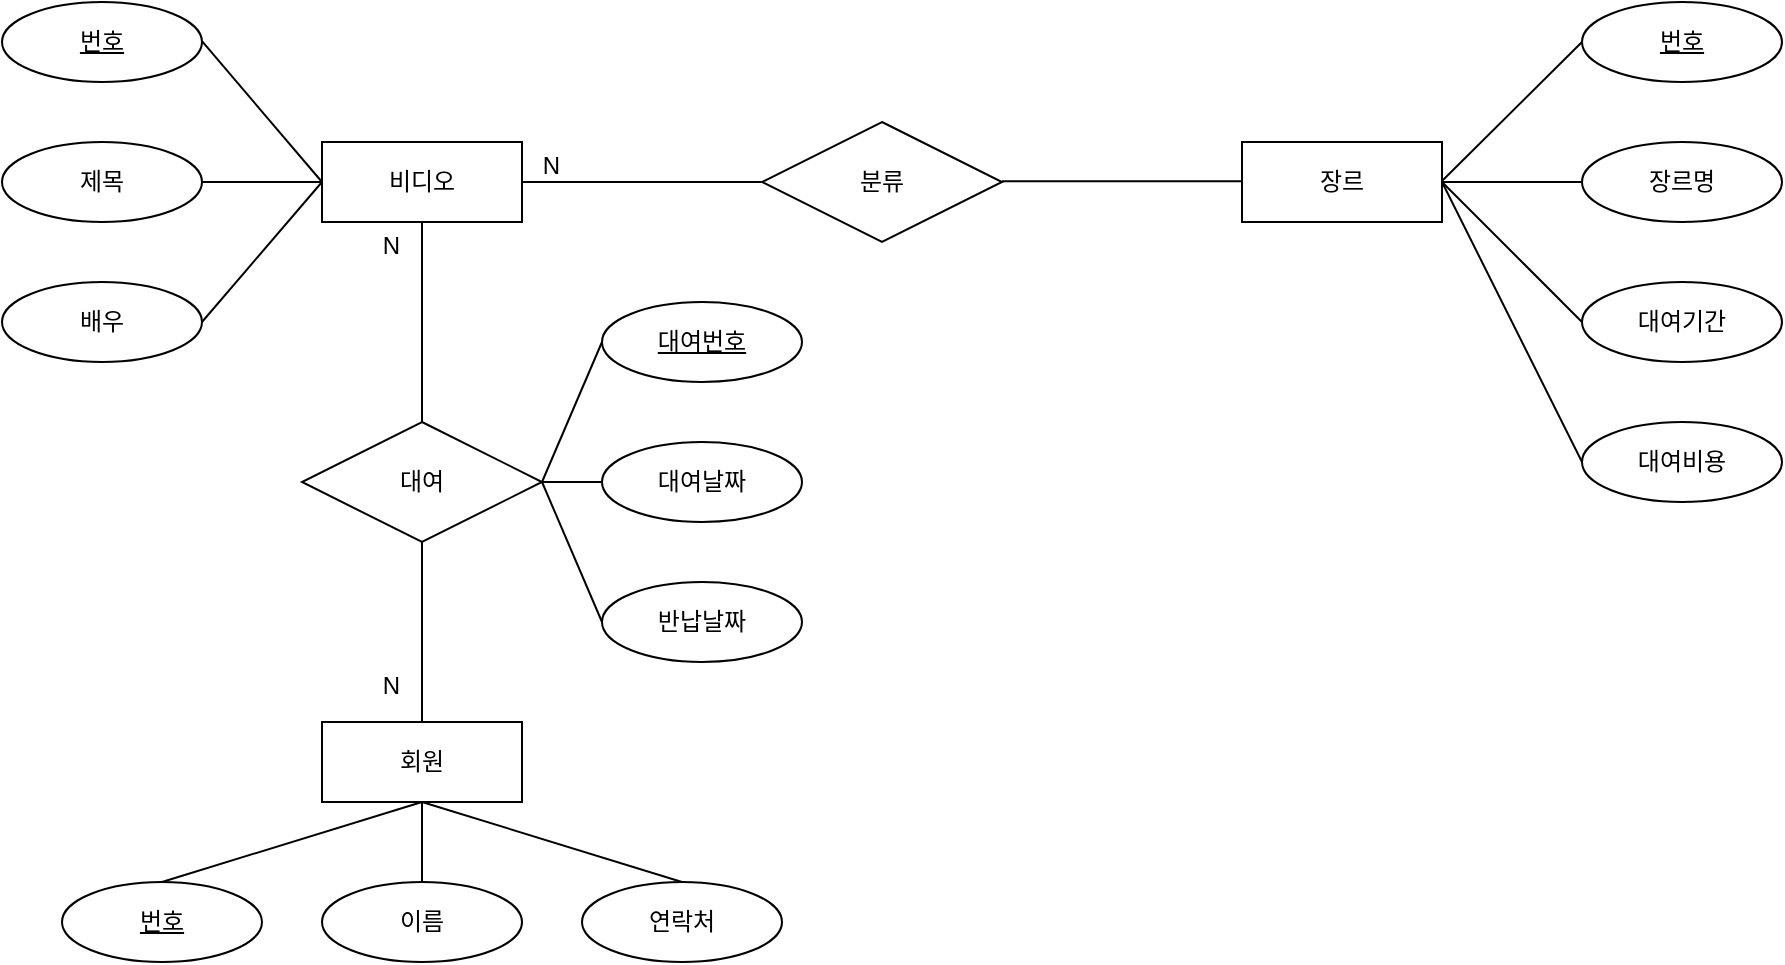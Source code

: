 <mxfile version="23.1.5" type="device">
  <diagram id="R2lEEEUBdFMjLlhIrx00" name="Page-1">
    <mxGraphModel dx="1434" dy="772" grid="1" gridSize="10" guides="1" tooltips="1" connect="1" arrows="1" fold="1" page="1" pageScale="1" pageWidth="3300" pageHeight="4681" math="0" shadow="0" extFonts="Permanent Marker^https://fonts.googleapis.com/css?family=Permanent+Marker">
      <root>
        <mxCell id="0" />
        <mxCell id="1" parent="0" />
        <mxCell id="srJDTM-MpscC66_-f-Y6-1" value="장르" style="whiteSpace=wrap;html=1;align=center;" vertex="1" parent="1">
          <mxGeometry x="900" y="320" width="100" height="40" as="geometry" />
        </mxCell>
        <mxCell id="srJDTM-MpscC66_-f-Y6-2" value="비디오" style="whiteSpace=wrap;html=1;align=center;" vertex="1" parent="1">
          <mxGeometry x="440" y="320" width="100" height="40" as="geometry" />
        </mxCell>
        <mxCell id="srJDTM-MpscC66_-f-Y6-3" value="회원" style="whiteSpace=wrap;html=1;align=center;" vertex="1" parent="1">
          <mxGeometry x="440" y="610" width="100" height="40" as="geometry" />
        </mxCell>
        <mxCell id="srJDTM-MpscC66_-f-Y6-6" value="장르명" style="ellipse;whiteSpace=wrap;html=1;align=center;" vertex="1" parent="1">
          <mxGeometry x="1070" y="320" width="100" height="40" as="geometry" />
        </mxCell>
        <mxCell id="srJDTM-MpscC66_-f-Y6-7" value="대여기간" style="ellipse;whiteSpace=wrap;html=1;align=center;" vertex="1" parent="1">
          <mxGeometry x="1070" y="390" width="100" height="40" as="geometry" />
        </mxCell>
        <mxCell id="srJDTM-MpscC66_-f-Y6-8" value="대여비용" style="ellipse;whiteSpace=wrap;html=1;align=center;" vertex="1" parent="1">
          <mxGeometry x="1070" y="460" width="100" height="40" as="geometry" />
        </mxCell>
        <mxCell id="srJDTM-MpscC66_-f-Y6-9" value="" style="endArrow=none;html=1;rounded=0;entryX=0;entryY=0.5;entryDx=0;entryDy=0;" edge="1" parent="1">
          <mxGeometry relative="1" as="geometry">
            <mxPoint x="1000" y="339.5" as="sourcePoint" />
            <mxPoint x="1070" y="270" as="targetPoint" />
          </mxGeometry>
        </mxCell>
        <mxCell id="srJDTM-MpscC66_-f-Y6-10" value="" style="endArrow=none;html=1;rounded=0;entryX=0;entryY=0.5;entryDx=0;entryDy=0;" edge="1" parent="1" target="srJDTM-MpscC66_-f-Y6-6">
          <mxGeometry relative="1" as="geometry">
            <mxPoint x="1000" y="340" as="sourcePoint" />
            <mxPoint x="1080" y="280" as="targetPoint" />
          </mxGeometry>
        </mxCell>
        <mxCell id="srJDTM-MpscC66_-f-Y6-13" value="" style="endArrow=none;html=1;rounded=0;entryX=0;entryY=0.5;entryDx=0;entryDy=0;exitX=1;exitY=0.5;exitDx=0;exitDy=0;" edge="1" parent="1" source="srJDTM-MpscC66_-f-Y6-1" target="srJDTM-MpscC66_-f-Y6-7">
          <mxGeometry relative="1" as="geometry">
            <mxPoint x="1010" y="350" as="sourcePoint" />
            <mxPoint x="1080" y="350" as="targetPoint" />
          </mxGeometry>
        </mxCell>
        <mxCell id="srJDTM-MpscC66_-f-Y6-15" value="" style="endArrow=none;html=1;rounded=0;entryX=0;entryY=0.5;entryDx=0;entryDy=0;exitX=1;exitY=0.5;exitDx=0;exitDy=0;" edge="1" parent="1" source="srJDTM-MpscC66_-f-Y6-1" target="srJDTM-MpscC66_-f-Y6-8">
          <mxGeometry relative="1" as="geometry">
            <mxPoint x="1010" y="350" as="sourcePoint" />
            <mxPoint x="1080" y="350" as="targetPoint" />
          </mxGeometry>
        </mxCell>
        <mxCell id="srJDTM-MpscC66_-f-Y6-18" value="제목" style="ellipse;whiteSpace=wrap;html=1;align=center;" vertex="1" parent="1">
          <mxGeometry x="280" y="320" width="100" height="40" as="geometry" />
        </mxCell>
        <mxCell id="srJDTM-MpscC66_-f-Y6-19" value="배우" style="ellipse;whiteSpace=wrap;html=1;align=center;" vertex="1" parent="1">
          <mxGeometry x="280" y="390" width="100" height="40" as="geometry" />
        </mxCell>
        <mxCell id="srJDTM-MpscC66_-f-Y6-21" value="번호" style="ellipse;whiteSpace=wrap;html=1;align=center;fontStyle=4;" vertex="1" parent="1">
          <mxGeometry x="280" y="250" width="100" height="40" as="geometry" />
        </mxCell>
        <mxCell id="srJDTM-MpscC66_-f-Y6-22" value="" style="endArrow=none;html=1;rounded=0;entryX=0;entryY=0.5;entryDx=0;entryDy=0;" edge="1" parent="1" target="srJDTM-MpscC66_-f-Y6-2">
          <mxGeometry relative="1" as="geometry">
            <mxPoint x="380" y="269.58" as="sourcePoint" />
            <mxPoint x="540" y="269.58" as="targetPoint" />
          </mxGeometry>
        </mxCell>
        <mxCell id="srJDTM-MpscC66_-f-Y6-23" value="" style="endArrow=none;html=1;rounded=0;entryX=0;entryY=0.5;entryDx=0;entryDy=0;exitX=1;exitY=0.5;exitDx=0;exitDy=0;" edge="1" parent="1" source="srJDTM-MpscC66_-f-Y6-18" target="srJDTM-MpscC66_-f-Y6-2">
          <mxGeometry relative="1" as="geometry">
            <mxPoint x="400" y="370" as="sourcePoint" />
            <mxPoint x="440" y="410.42" as="targetPoint" />
          </mxGeometry>
        </mxCell>
        <mxCell id="srJDTM-MpscC66_-f-Y6-24" value="" style="endArrow=none;html=1;rounded=0;entryX=0;entryY=0.5;entryDx=0;entryDy=0;exitX=1;exitY=0.5;exitDx=0;exitDy=0;" edge="1" parent="1" source="srJDTM-MpscC66_-f-Y6-19" target="srJDTM-MpscC66_-f-Y6-2">
          <mxGeometry relative="1" as="geometry">
            <mxPoint x="390" y="350" as="sourcePoint" />
            <mxPoint x="450" y="350" as="targetPoint" />
          </mxGeometry>
        </mxCell>
        <mxCell id="srJDTM-MpscC66_-f-Y6-26" value="이름" style="ellipse;whiteSpace=wrap;html=1;align=center;" vertex="1" parent="1">
          <mxGeometry x="440" y="690" width="100" height="40" as="geometry" />
        </mxCell>
        <mxCell id="srJDTM-MpscC66_-f-Y6-27" value="연락처" style="ellipse;whiteSpace=wrap;html=1;align=center;" vertex="1" parent="1">
          <mxGeometry x="570" y="690" width="100" height="40" as="geometry" />
        </mxCell>
        <mxCell id="srJDTM-MpscC66_-f-Y6-28" value="번호" style="ellipse;whiteSpace=wrap;html=1;align=center;fontStyle=4;" vertex="1" parent="1">
          <mxGeometry x="310" y="690" width="100" height="40" as="geometry" />
        </mxCell>
        <mxCell id="srJDTM-MpscC66_-f-Y6-29" value="번호" style="ellipse;whiteSpace=wrap;html=1;align=center;fontStyle=4;" vertex="1" parent="1">
          <mxGeometry x="1070" y="250" width="100" height="40" as="geometry" />
        </mxCell>
        <mxCell id="srJDTM-MpscC66_-f-Y6-30" value="" style="endArrow=none;html=1;rounded=0;exitX=0.5;exitY=0;exitDx=0;exitDy=0;entryX=0.5;entryY=1;entryDx=0;entryDy=0;" edge="1" parent="1" source="srJDTM-MpscC66_-f-Y6-28" target="srJDTM-MpscC66_-f-Y6-3">
          <mxGeometry relative="1" as="geometry">
            <mxPoint x="350" y="610" as="sourcePoint" />
            <mxPoint x="510" y="610" as="targetPoint" />
          </mxGeometry>
        </mxCell>
        <mxCell id="srJDTM-MpscC66_-f-Y6-31" value="" style="endArrow=none;html=1;rounded=0;exitX=0.5;exitY=0;exitDx=0;exitDy=0;entryX=0.5;entryY=1;entryDx=0;entryDy=0;" edge="1" parent="1" source="srJDTM-MpscC66_-f-Y6-26" target="srJDTM-MpscC66_-f-Y6-3">
          <mxGeometry relative="1" as="geometry">
            <mxPoint x="370" y="700" as="sourcePoint" />
            <mxPoint x="500" y="660" as="targetPoint" />
          </mxGeometry>
        </mxCell>
        <mxCell id="srJDTM-MpscC66_-f-Y6-32" value="" style="endArrow=none;html=1;rounded=0;exitX=0.5;exitY=0;exitDx=0;exitDy=0;entryX=0.5;entryY=1;entryDx=0;entryDy=0;" edge="1" parent="1" source="srJDTM-MpscC66_-f-Y6-27" target="srJDTM-MpscC66_-f-Y6-3">
          <mxGeometry relative="1" as="geometry">
            <mxPoint x="500" y="700" as="sourcePoint" />
            <mxPoint x="500" y="660" as="targetPoint" />
          </mxGeometry>
        </mxCell>
        <mxCell id="srJDTM-MpscC66_-f-Y6-33" value="분류" style="shape=rhombus;perimeter=rhombusPerimeter;whiteSpace=wrap;html=1;align=center;" vertex="1" parent="1">
          <mxGeometry x="660" y="310" width="120" height="60" as="geometry" />
        </mxCell>
        <mxCell id="srJDTM-MpscC66_-f-Y6-36" value="" style="endArrow=none;html=1;rounded=0;entryX=1;entryY=0.5;entryDx=0;entryDy=0;exitX=0;exitY=0.5;exitDx=0;exitDy=0;" edge="1" parent="1" source="srJDTM-MpscC66_-f-Y6-33" target="srJDTM-MpscC66_-f-Y6-2">
          <mxGeometry relative="1" as="geometry">
            <mxPoint x="520" y="400" as="sourcePoint" />
            <mxPoint x="680" y="400" as="targetPoint" />
          </mxGeometry>
        </mxCell>
        <mxCell id="srJDTM-MpscC66_-f-Y6-37" value="N" style="resizable=0;html=1;whiteSpace=wrap;align=right;verticalAlign=bottom;" connectable="0" vertex="1" parent="srJDTM-MpscC66_-f-Y6-36">
          <mxGeometry x="1" relative="1" as="geometry">
            <mxPoint x="20" as="offset" />
          </mxGeometry>
        </mxCell>
        <mxCell id="srJDTM-MpscC66_-f-Y6-38" value="" style="endArrow=none;html=1;rounded=0;entryX=1;entryY=0.5;entryDx=0;entryDy=0;exitX=0;exitY=0.5;exitDx=0;exitDy=0;" edge="1" parent="1">
          <mxGeometry relative="1" as="geometry">
            <mxPoint x="900" y="339.58" as="sourcePoint" />
            <mxPoint x="780" y="339.58" as="targetPoint" />
          </mxGeometry>
        </mxCell>
        <mxCell id="srJDTM-MpscC66_-f-Y6-40" value="대여" style="shape=rhombus;perimeter=rhombusPerimeter;whiteSpace=wrap;html=1;align=center;" vertex="1" parent="1">
          <mxGeometry x="430" y="460" width="120" height="60" as="geometry" />
        </mxCell>
        <mxCell id="srJDTM-MpscC66_-f-Y6-41" value="" style="endArrow=none;html=1;rounded=0;entryX=0.5;entryY=1;entryDx=0;entryDy=0;exitX=0.5;exitY=0;exitDx=0;exitDy=0;" edge="1" parent="1" source="srJDTM-MpscC66_-f-Y6-40" target="srJDTM-MpscC66_-f-Y6-2">
          <mxGeometry relative="1" as="geometry">
            <mxPoint x="500" y="460" as="sourcePoint" />
            <mxPoint x="660" y="460" as="targetPoint" />
          </mxGeometry>
        </mxCell>
        <mxCell id="srJDTM-MpscC66_-f-Y6-42" value="N" style="resizable=0;html=1;whiteSpace=wrap;align=right;verticalAlign=bottom;" connectable="0" vertex="1" parent="srJDTM-MpscC66_-f-Y6-41">
          <mxGeometry x="1" relative="1" as="geometry">
            <mxPoint x="-10" y="20" as="offset" />
          </mxGeometry>
        </mxCell>
        <mxCell id="srJDTM-MpscC66_-f-Y6-43" value="" style="endArrow=none;html=1;rounded=0;entryX=0.5;entryY=0;entryDx=0;entryDy=0;exitX=0.5;exitY=1;exitDx=0;exitDy=0;" edge="1" parent="1" source="srJDTM-MpscC66_-f-Y6-40" target="srJDTM-MpscC66_-f-Y6-3">
          <mxGeometry relative="1" as="geometry">
            <mxPoint x="500" y="460" as="sourcePoint" />
            <mxPoint x="660" y="460" as="targetPoint" />
          </mxGeometry>
        </mxCell>
        <mxCell id="srJDTM-MpscC66_-f-Y6-44" value="N" style="resizable=0;html=1;whiteSpace=wrap;align=right;verticalAlign=bottom;" connectable="0" vertex="1" parent="srJDTM-MpscC66_-f-Y6-43">
          <mxGeometry x="1" relative="1" as="geometry">
            <mxPoint x="-10" y="-10" as="offset" />
          </mxGeometry>
        </mxCell>
        <mxCell id="srJDTM-MpscC66_-f-Y6-45" value="대여날짜" style="ellipse;whiteSpace=wrap;html=1;align=center;" vertex="1" parent="1">
          <mxGeometry x="580" y="470" width="100" height="40" as="geometry" />
        </mxCell>
        <mxCell id="srJDTM-MpscC66_-f-Y6-47" value="반납날짜" style="ellipse;whiteSpace=wrap;html=1;align=center;" vertex="1" parent="1">
          <mxGeometry x="580" y="540" width="100" height="40" as="geometry" />
        </mxCell>
        <mxCell id="srJDTM-MpscC66_-f-Y6-48" value="" style="endArrow=none;html=1;rounded=0;exitX=1;exitY=0.5;exitDx=0;exitDy=0;entryX=0;entryY=0.5;entryDx=0;entryDy=0;" edge="1" parent="1" source="srJDTM-MpscC66_-f-Y6-40" target="srJDTM-MpscC66_-f-Y6-45">
          <mxGeometry relative="1" as="geometry">
            <mxPoint x="700" y="570" as="sourcePoint" />
            <mxPoint x="860" y="570" as="targetPoint" />
          </mxGeometry>
        </mxCell>
        <mxCell id="srJDTM-MpscC66_-f-Y6-49" value="" style="endArrow=none;html=1;rounded=0;exitX=1;exitY=0.5;exitDx=0;exitDy=0;entryX=0;entryY=0.5;entryDx=0;entryDy=0;" edge="1" parent="1" source="srJDTM-MpscC66_-f-Y6-40" target="srJDTM-MpscC66_-f-Y6-47">
          <mxGeometry relative="1" as="geometry">
            <mxPoint x="560" y="500" as="sourcePoint" />
            <mxPoint x="590" y="460" as="targetPoint" />
          </mxGeometry>
        </mxCell>
        <mxCell id="srJDTM-MpscC66_-f-Y6-50" value="대여번호" style="ellipse;whiteSpace=wrap;html=1;align=center;fontStyle=4;" vertex="1" parent="1">
          <mxGeometry x="580" y="400" width="100" height="40" as="geometry" />
        </mxCell>
        <mxCell id="srJDTM-MpscC66_-f-Y6-51" value="" style="endArrow=none;html=1;rounded=0;entryX=0;entryY=0.5;entryDx=0;entryDy=0;" edge="1" parent="1" target="srJDTM-MpscC66_-f-Y6-50">
          <mxGeometry relative="1" as="geometry">
            <mxPoint x="550" y="490" as="sourcePoint" />
            <mxPoint x="590" y="570" as="targetPoint" />
          </mxGeometry>
        </mxCell>
      </root>
    </mxGraphModel>
  </diagram>
</mxfile>
